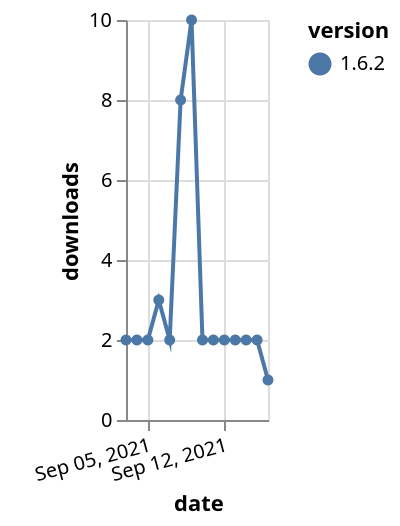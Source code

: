 {"$schema": "https://vega.github.io/schema/vega-lite/v5.json", "description": "A simple bar chart with embedded data.", "data": {"values": [{"date": "2021-09-03", "total": 4008, "delta": 2, "version": "1.6.2"}, {"date": "2021-09-04", "total": 4010, "delta": 2, "version": "1.6.2"}, {"date": "2021-09-05", "total": 4012, "delta": 2, "version": "1.6.2"}, {"date": "2021-09-06", "total": 4015, "delta": 3, "version": "1.6.2"}, {"date": "2021-09-07", "total": 4017, "delta": 2, "version": "1.6.2"}, {"date": "2021-09-08", "total": 4025, "delta": 8, "version": "1.6.2"}, {"date": "2021-09-09", "total": 4035, "delta": 10, "version": "1.6.2"}, {"date": "2021-09-10", "total": 4037, "delta": 2, "version": "1.6.2"}, {"date": "2021-09-11", "total": 4039, "delta": 2, "version": "1.6.2"}, {"date": "2021-09-12", "total": 4041, "delta": 2, "version": "1.6.2"}, {"date": "2021-09-13", "total": 4043, "delta": 2, "version": "1.6.2"}, {"date": "2021-09-14", "total": 4045, "delta": 2, "version": "1.6.2"}, {"date": "2021-09-15", "total": 4047, "delta": 2, "version": "1.6.2"}, {"date": "2021-09-16", "total": 4048, "delta": 1, "version": "1.6.2"}]}, "width": "container", "mark": {"type": "line", "point": {"filled": true}}, "encoding": {"x": {"field": "date", "type": "temporal", "timeUnit": "yearmonthdate", "title": "date", "axis": {"labelAngle": -15}}, "y": {"field": "delta", "type": "quantitative", "title": "downloads"}, "color": {"field": "version", "type": "nominal"}, "tooltip": {"field": "delta"}}}